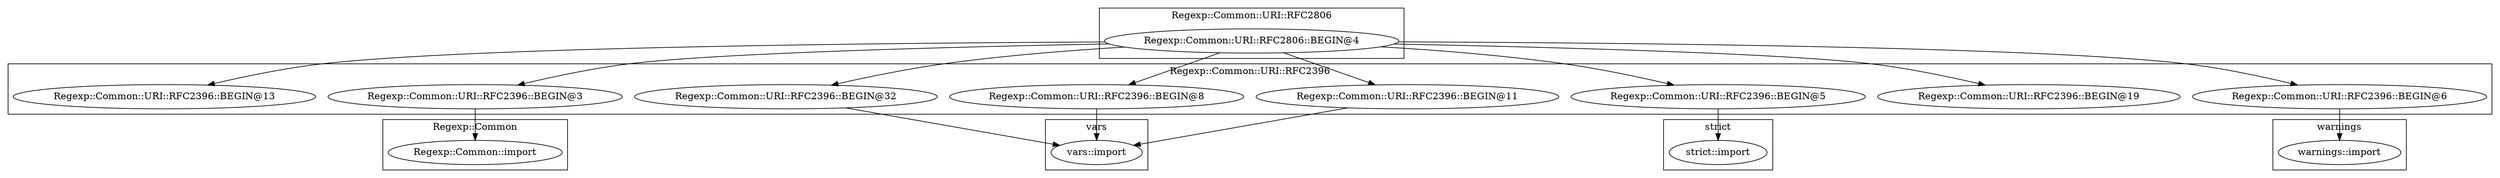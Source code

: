 digraph {
graph [overlap=false]
subgraph cluster_warnings {
	label="warnings";
	"warnings::import";
}
subgraph cluster_vars {
	label="vars";
	"vars::import";
}
subgraph cluster_strict {
	label="strict";
	"strict::import";
}
subgraph cluster_Regexp_Common_URI_RFC2806 {
	label="Regexp::Common::URI::RFC2806";
	"Regexp::Common::URI::RFC2806::BEGIN@4";
}
subgraph cluster_Regexp_Common_URI_RFC2396 {
	label="Regexp::Common::URI::RFC2396";
	"Regexp::Common::URI::RFC2396::BEGIN@3";
	"Regexp::Common::URI::RFC2396::BEGIN@19";
	"Regexp::Common::URI::RFC2396::BEGIN@11";
	"Regexp::Common::URI::RFC2396::BEGIN@8";
	"Regexp::Common::URI::RFC2396::BEGIN@5";
	"Regexp::Common::URI::RFC2396::BEGIN@32";
	"Regexp::Common::URI::RFC2396::BEGIN@6";
	"Regexp::Common::URI::RFC2396::BEGIN@13";
}
subgraph cluster_Regexp_Common {
	label="Regexp::Common";
	"Regexp::Common::import";
}
"Regexp::Common::URI::RFC2396::BEGIN@3" -> "Regexp::Common::import";
"Regexp::Common::URI::RFC2806::BEGIN@4" -> "Regexp::Common::URI::RFC2396::BEGIN@6";
"Regexp::Common::URI::RFC2806::BEGIN@4" -> "Regexp::Common::URI::RFC2396::BEGIN@19";
"Regexp::Common::URI::RFC2396::BEGIN@6" -> "warnings::import";
"Regexp::Common::URI::RFC2806::BEGIN@4" -> "Regexp::Common::URI::RFC2396::BEGIN@11";
"Regexp::Common::URI::RFC2806::BEGIN@4" -> "Regexp::Common::URI::RFC2396::BEGIN@8";
"Regexp::Common::URI::RFC2806::BEGIN@4" -> "Regexp::Common::URI::RFC2396::BEGIN@32";
"Regexp::Common::URI::RFC2396::BEGIN@11" -> "vars::import";
"Regexp::Common::URI::RFC2396::BEGIN@8" -> "vars::import";
"Regexp::Common::URI::RFC2396::BEGIN@32" -> "vars::import";
"Regexp::Common::URI::RFC2806::BEGIN@4" -> "Regexp::Common::URI::RFC2396::BEGIN@3";
"Regexp::Common::URI::RFC2806::BEGIN@4" -> "Regexp::Common::URI::RFC2396::BEGIN@5";
"Regexp::Common::URI::RFC2396::BEGIN@5" -> "strict::import";
"Regexp::Common::URI::RFC2806::BEGIN@4" -> "Regexp::Common::URI::RFC2396::BEGIN@13";
}
